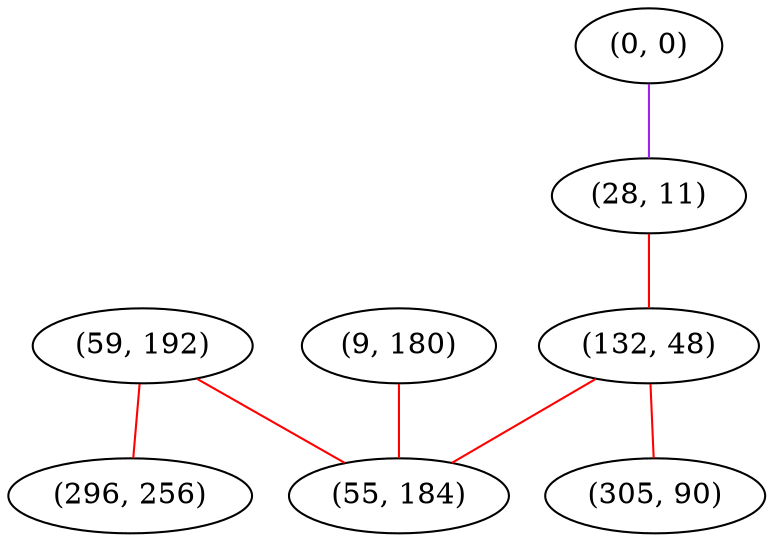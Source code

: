 graph "" {
"(59, 192)";
"(0, 0)";
"(9, 180)";
"(28, 11)";
"(296, 256)";
"(132, 48)";
"(305, 90)";
"(55, 184)";
"(59, 192)" -- "(296, 256)"  [color=red, key=0, weight=1];
"(59, 192)" -- "(55, 184)"  [color=red, key=0, weight=1];
"(0, 0)" -- "(28, 11)"  [color=purple, key=0, weight=4];
"(9, 180)" -- "(55, 184)"  [color=red, key=0, weight=1];
"(28, 11)" -- "(132, 48)"  [color=red, key=0, weight=1];
"(132, 48)" -- "(305, 90)"  [color=red, key=0, weight=1];
"(132, 48)" -- "(55, 184)"  [color=red, key=0, weight=1];
}
